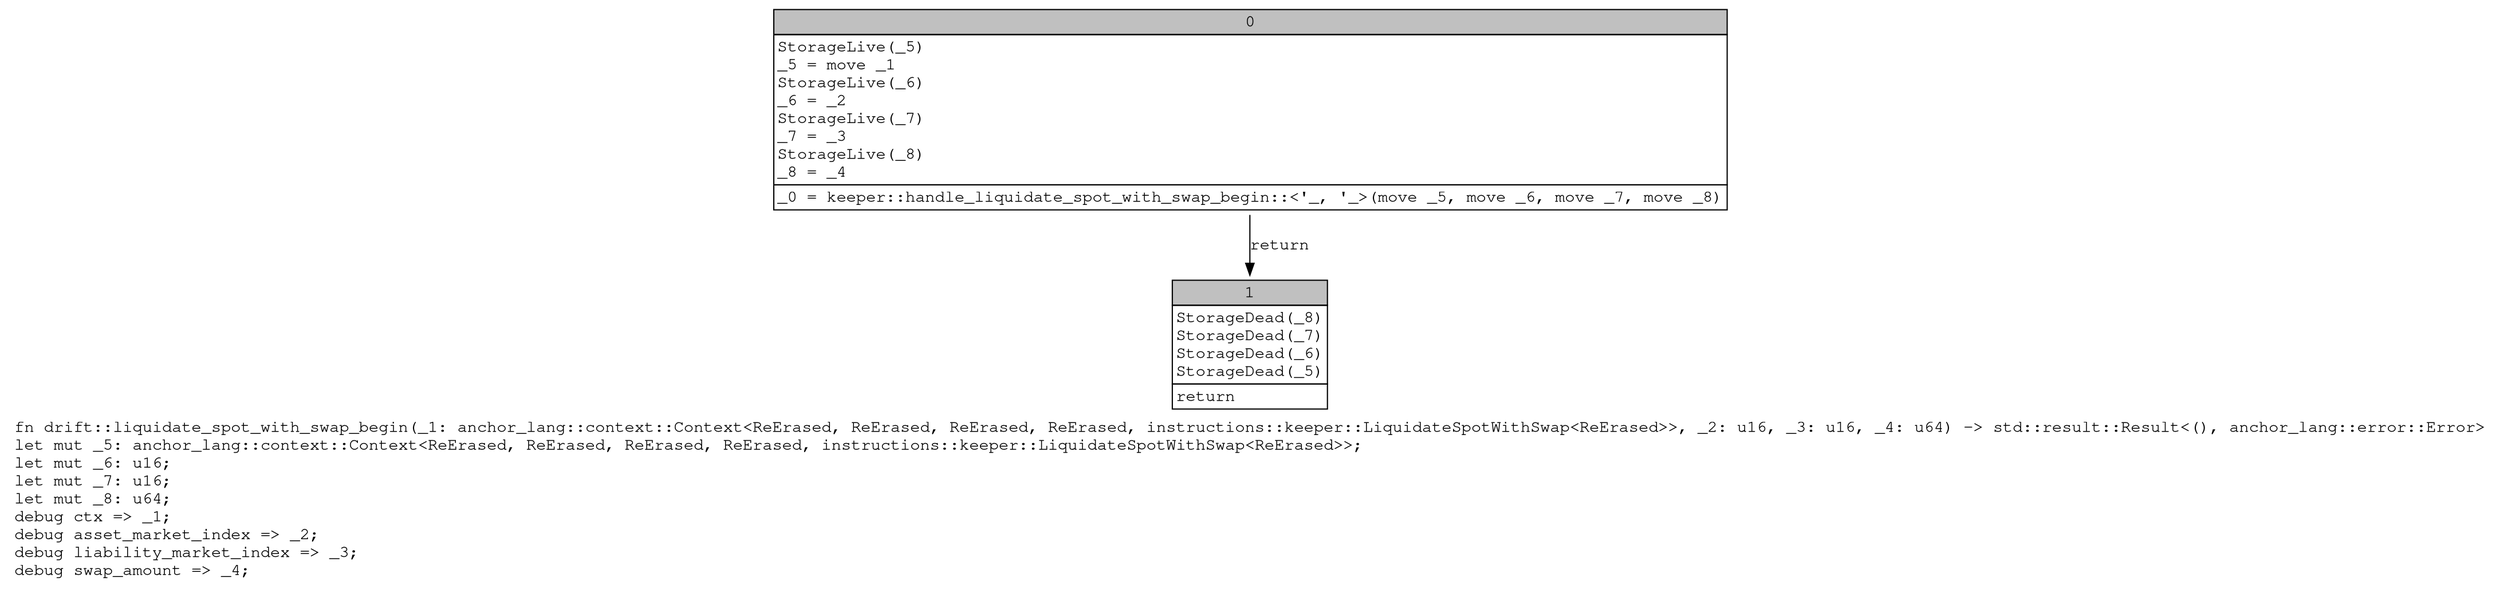 digraph Mir_0_19942 {
    graph [fontname="Courier, monospace"];
    node [fontname="Courier, monospace"];
    edge [fontname="Courier, monospace"];
    label=<fn drift::liquidate_spot_with_swap_begin(_1: anchor_lang::context::Context&lt;ReErased, ReErased, ReErased, ReErased, instructions::keeper::LiquidateSpotWithSwap&lt;ReErased&gt;&gt;, _2: u16, _3: u16, _4: u64) -&gt; std::result::Result&lt;(), anchor_lang::error::Error&gt;<br align="left"/>let mut _5: anchor_lang::context::Context&lt;ReErased, ReErased, ReErased, ReErased, instructions::keeper::LiquidateSpotWithSwap&lt;ReErased&gt;&gt;;<br align="left"/>let mut _6: u16;<br align="left"/>let mut _7: u16;<br align="left"/>let mut _8: u64;<br align="left"/>debug ctx =&gt; _1;<br align="left"/>debug asset_market_index =&gt; _2;<br align="left"/>debug liability_market_index =&gt; _3;<br align="left"/>debug swap_amount =&gt; _4;<br align="left"/>>;
    bb0__0_19942 [shape="none", label=<<table border="0" cellborder="1" cellspacing="0"><tr><td bgcolor="gray" align="center" colspan="1">0</td></tr><tr><td align="left" balign="left">StorageLive(_5)<br/>_5 = move _1<br/>StorageLive(_6)<br/>_6 = _2<br/>StorageLive(_7)<br/>_7 = _3<br/>StorageLive(_8)<br/>_8 = _4<br/></td></tr><tr><td align="left">_0 = keeper::handle_liquidate_spot_with_swap_begin::&lt;'_, '_&gt;(move _5, move _6, move _7, move _8)</td></tr></table>>];
    bb1__0_19942 [shape="none", label=<<table border="0" cellborder="1" cellspacing="0"><tr><td bgcolor="gray" align="center" colspan="1">1</td></tr><tr><td align="left" balign="left">StorageDead(_8)<br/>StorageDead(_7)<br/>StorageDead(_6)<br/>StorageDead(_5)<br/></td></tr><tr><td align="left">return</td></tr></table>>];
    bb0__0_19942 -> bb1__0_19942 [label="return"];
}
